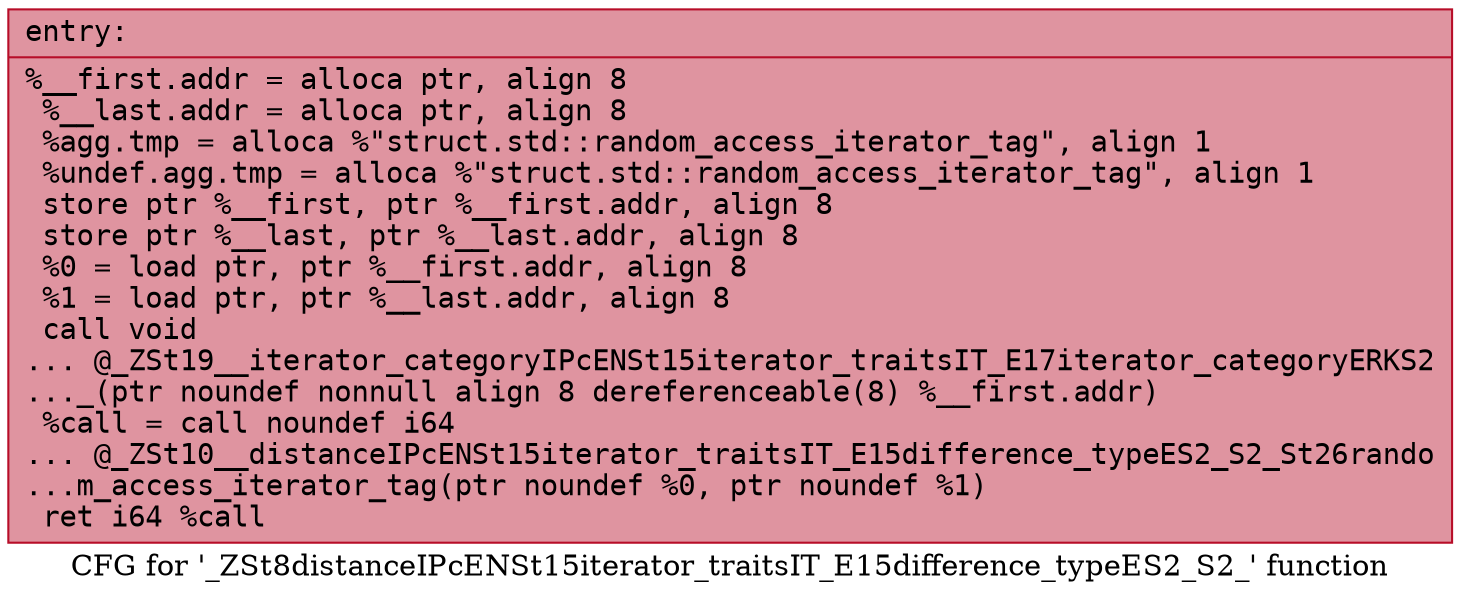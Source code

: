 digraph "CFG for '_ZSt8distanceIPcENSt15iterator_traitsIT_E15difference_typeES2_S2_' function" {
	label="CFG for '_ZSt8distanceIPcENSt15iterator_traitsIT_E15difference_typeES2_S2_' function";

	Node0x565047f207f0 [shape=record,color="#b70d28ff", style=filled, fillcolor="#b70d2870" fontname="Courier",label="{entry:\l|  %__first.addr = alloca ptr, align 8\l  %__last.addr = alloca ptr, align 8\l  %agg.tmp = alloca %\"struct.std::random_access_iterator_tag\", align 1\l  %undef.agg.tmp = alloca %\"struct.std::random_access_iterator_tag\", align 1\l  store ptr %__first, ptr %__first.addr, align 8\l  store ptr %__last, ptr %__last.addr, align 8\l  %0 = load ptr, ptr %__first.addr, align 8\l  %1 = load ptr, ptr %__last.addr, align 8\l  call void\l... @_ZSt19__iterator_categoryIPcENSt15iterator_traitsIT_E17iterator_categoryERKS2\l..._(ptr noundef nonnull align 8 dereferenceable(8) %__first.addr)\l  %call = call noundef i64\l... @_ZSt10__distanceIPcENSt15iterator_traitsIT_E15difference_typeES2_S2_St26rando\l...m_access_iterator_tag(ptr noundef %0, ptr noundef %1)\l  ret i64 %call\l}"];
}

